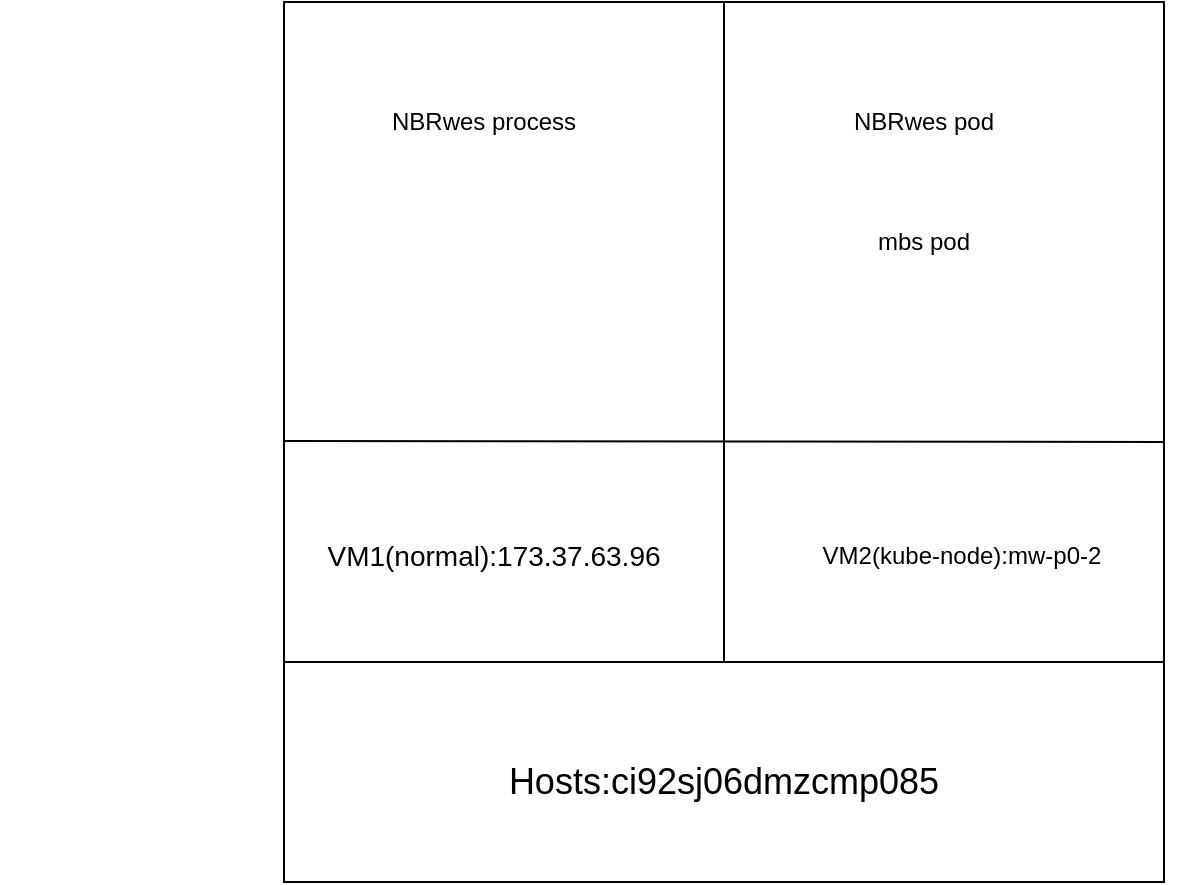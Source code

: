 <mxfile version="20.7.4" type="github">
  <diagram id="JQS98adouD-arWHO0Do0" name="第 1 页">
    <mxGraphModel dx="1188" dy="634" grid="1" gridSize="10" guides="1" tooltips="1" connect="1" arrows="1" fold="1" page="1" pageScale="1" pageWidth="827" pageHeight="1169" math="0" shadow="0">
      <root>
        <mxCell id="0" />
        <mxCell id="1" parent="0" />
        <mxCell id="q0y5MMTS7PHUt22KBqKI-1" value="" style="whiteSpace=wrap;html=1;aspect=fixed;" vertex="1" parent="1">
          <mxGeometry x="190" y="100" width="440" height="440" as="geometry" />
        </mxCell>
        <mxCell id="q0y5MMTS7PHUt22KBqKI-2" value="" style="endArrow=none;html=1;rounded=0;exitX=0;exitY=0.75;exitDx=0;exitDy=0;entryX=1;entryY=0.75;entryDx=0;entryDy=0;" edge="1" parent="1" source="q0y5MMTS7PHUt22KBqKI-1" target="q0y5MMTS7PHUt22KBqKI-1">
          <mxGeometry width="50" height="50" relative="1" as="geometry">
            <mxPoint x="390" y="350" as="sourcePoint" />
            <mxPoint x="440" y="300" as="targetPoint" />
          </mxGeometry>
        </mxCell>
        <mxCell id="q0y5MMTS7PHUt22KBqKI-3" value="" style="endArrow=none;html=1;rounded=0;exitX=0;exitY=0.75;exitDx=0;exitDy=0;entryX=1;entryY=0.5;entryDx=0;entryDy=0;" edge="1" parent="1" target="q0y5MMTS7PHUt22KBqKI-1">
          <mxGeometry width="50" height="50" relative="1" as="geometry">
            <mxPoint x="190" y="319.5" as="sourcePoint" />
            <mxPoint x="390" y="319.5" as="targetPoint" />
          </mxGeometry>
        </mxCell>
        <mxCell id="q0y5MMTS7PHUt22KBqKI-4" value="&lt;font style=&quot;font-size: 18px;&quot;&gt;Hosts:ci92sj06dmzcmp085&lt;/font&gt;" style="text;html=1;strokeColor=none;fillColor=none;align=center;verticalAlign=middle;whiteSpace=wrap;rounded=0;" vertex="1" parent="1">
          <mxGeometry x="290" y="480" width="240" height="20" as="geometry" />
        </mxCell>
        <mxCell id="q0y5MMTS7PHUt22KBqKI-7" value="" style="endArrow=none;html=1;rounded=0;" edge="1" parent="1">
          <mxGeometry width="50" height="50" relative="1" as="geometry">
            <mxPoint x="410" y="430" as="sourcePoint" />
            <mxPoint x="410" y="320" as="targetPoint" />
          </mxGeometry>
        </mxCell>
        <mxCell id="q0y5MMTS7PHUt22KBqKI-8" value="&lt;table style=&quot;border-collapse: collapse; width: 370pt;&quot; width=&quot;493&quot; cellspacing=&quot;0&quot; cellpadding=&quot;0&quot; border=&quot;0&quot;&gt;&lt;colgroup&gt;&lt;col style=&quot;width: 370pt;&quot; width=&quot;493&quot;&gt;&lt;/colgroup&gt;&lt;tbody&gt;&lt;tr style=&quot;height: 16pt;&quot; height=&quot;21&quot;&gt;&lt;td style=&quot;padding-top: 1px; padding-right: 1px; padding-left: 1px; font-size: 12pt; font-family: Calibri, sans-serif; vertical-align: bottom; border: none; height: 16pt; width: 370pt;&quot; width=&quot;493&quot; height=&quot;21&quot;&gt;&lt;font style=&quot;font-size: 14px;&quot;&gt;VM1(normal):173.37.63.96&lt;/font&gt;&lt;/td&gt;&lt;/tr&gt;&lt;/tbody&gt;&lt;/table&gt;" style="text;html=1;strokeColor=none;fillColor=none;align=center;verticalAlign=middle;whiteSpace=wrap;rounded=0;" vertex="1" parent="1">
          <mxGeometry x="190" y="350" width="210" height="50" as="geometry" />
        </mxCell>
        <mxCell id="q0y5MMTS7PHUt22KBqKI-10" value="&lt;font style=&quot;font-size: 12px;&quot;&gt;VM2(kube-node):mw-p0-2&lt;/font&gt;" style="text;html=1;strokeColor=none;fillColor=none;align=center;verticalAlign=middle;whiteSpace=wrap;rounded=0;fontSize=18;" vertex="1" parent="1">
          <mxGeometry x="414" y="355" width="230" height="40" as="geometry" />
        </mxCell>
        <mxCell id="q0y5MMTS7PHUt22KBqKI-11" value="" style="endArrow=none;html=1;rounded=0;fontSize=12;entryX=0.5;entryY=0;entryDx=0;entryDy=0;" edge="1" parent="1" target="q0y5MMTS7PHUt22KBqKI-1">
          <mxGeometry width="50" height="50" relative="1" as="geometry">
            <mxPoint x="410" y="320" as="sourcePoint" />
            <mxPoint x="380" y="180" as="targetPoint" />
          </mxGeometry>
        </mxCell>
        <mxCell id="q0y5MMTS7PHUt22KBqKI-13" value="NBRwes process" style="text;html=1;strokeColor=none;fillColor=none;align=center;verticalAlign=middle;whiteSpace=wrap;rounded=0;fontSize=12;" vertex="1" parent="1">
          <mxGeometry x="220" y="150" width="140" height="20" as="geometry" />
        </mxCell>
        <mxCell id="q0y5MMTS7PHUt22KBqKI-14" value="NBRwes pod" style="text;html=1;strokeColor=none;fillColor=none;align=center;verticalAlign=middle;whiteSpace=wrap;rounded=0;fontSize=12;" vertex="1" parent="1">
          <mxGeometry x="440" y="150" width="140" height="20" as="geometry" />
        </mxCell>
        <mxCell id="q0y5MMTS7PHUt22KBqKI-15" value="mbs pod" style="text;html=1;strokeColor=none;fillColor=none;align=center;verticalAlign=middle;whiteSpace=wrap;rounded=0;fontSize=12;" vertex="1" parent="1">
          <mxGeometry x="440" y="210" width="140" height="20" as="geometry" />
        </mxCell>
      </root>
    </mxGraphModel>
  </diagram>
</mxfile>
